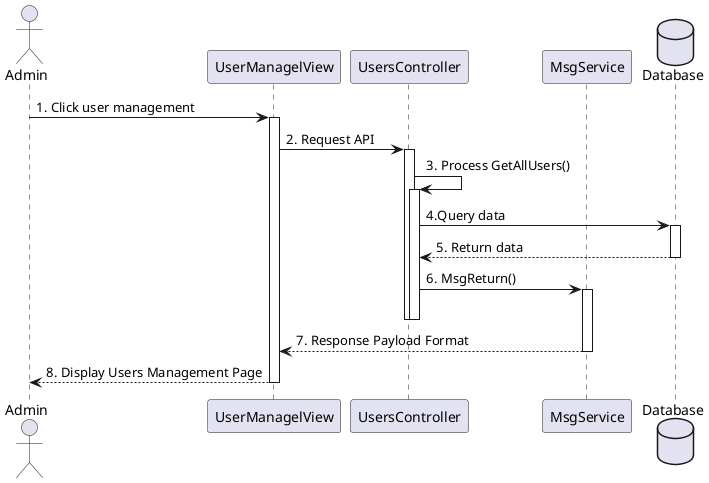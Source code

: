 @startuml
actor       Admin       as user
participant UserManagelView as view
participant UsersController as story
participant MsgService as msgService
database    Database as db

user -> view ++: 1. Click user management
view -> story ++ : 2. Request API
story -> story ++ : 3. Process GetAllUsers()
story -> db ++ : 4.Query data
db --> story -- : 5. Return data
story -> msgService ++-- : 6. MsgReturn()
deactivate story
msgService --> view -- : 7. Response Payload Format

view --> user -- : 8. Display Users Management Page

@enduml


